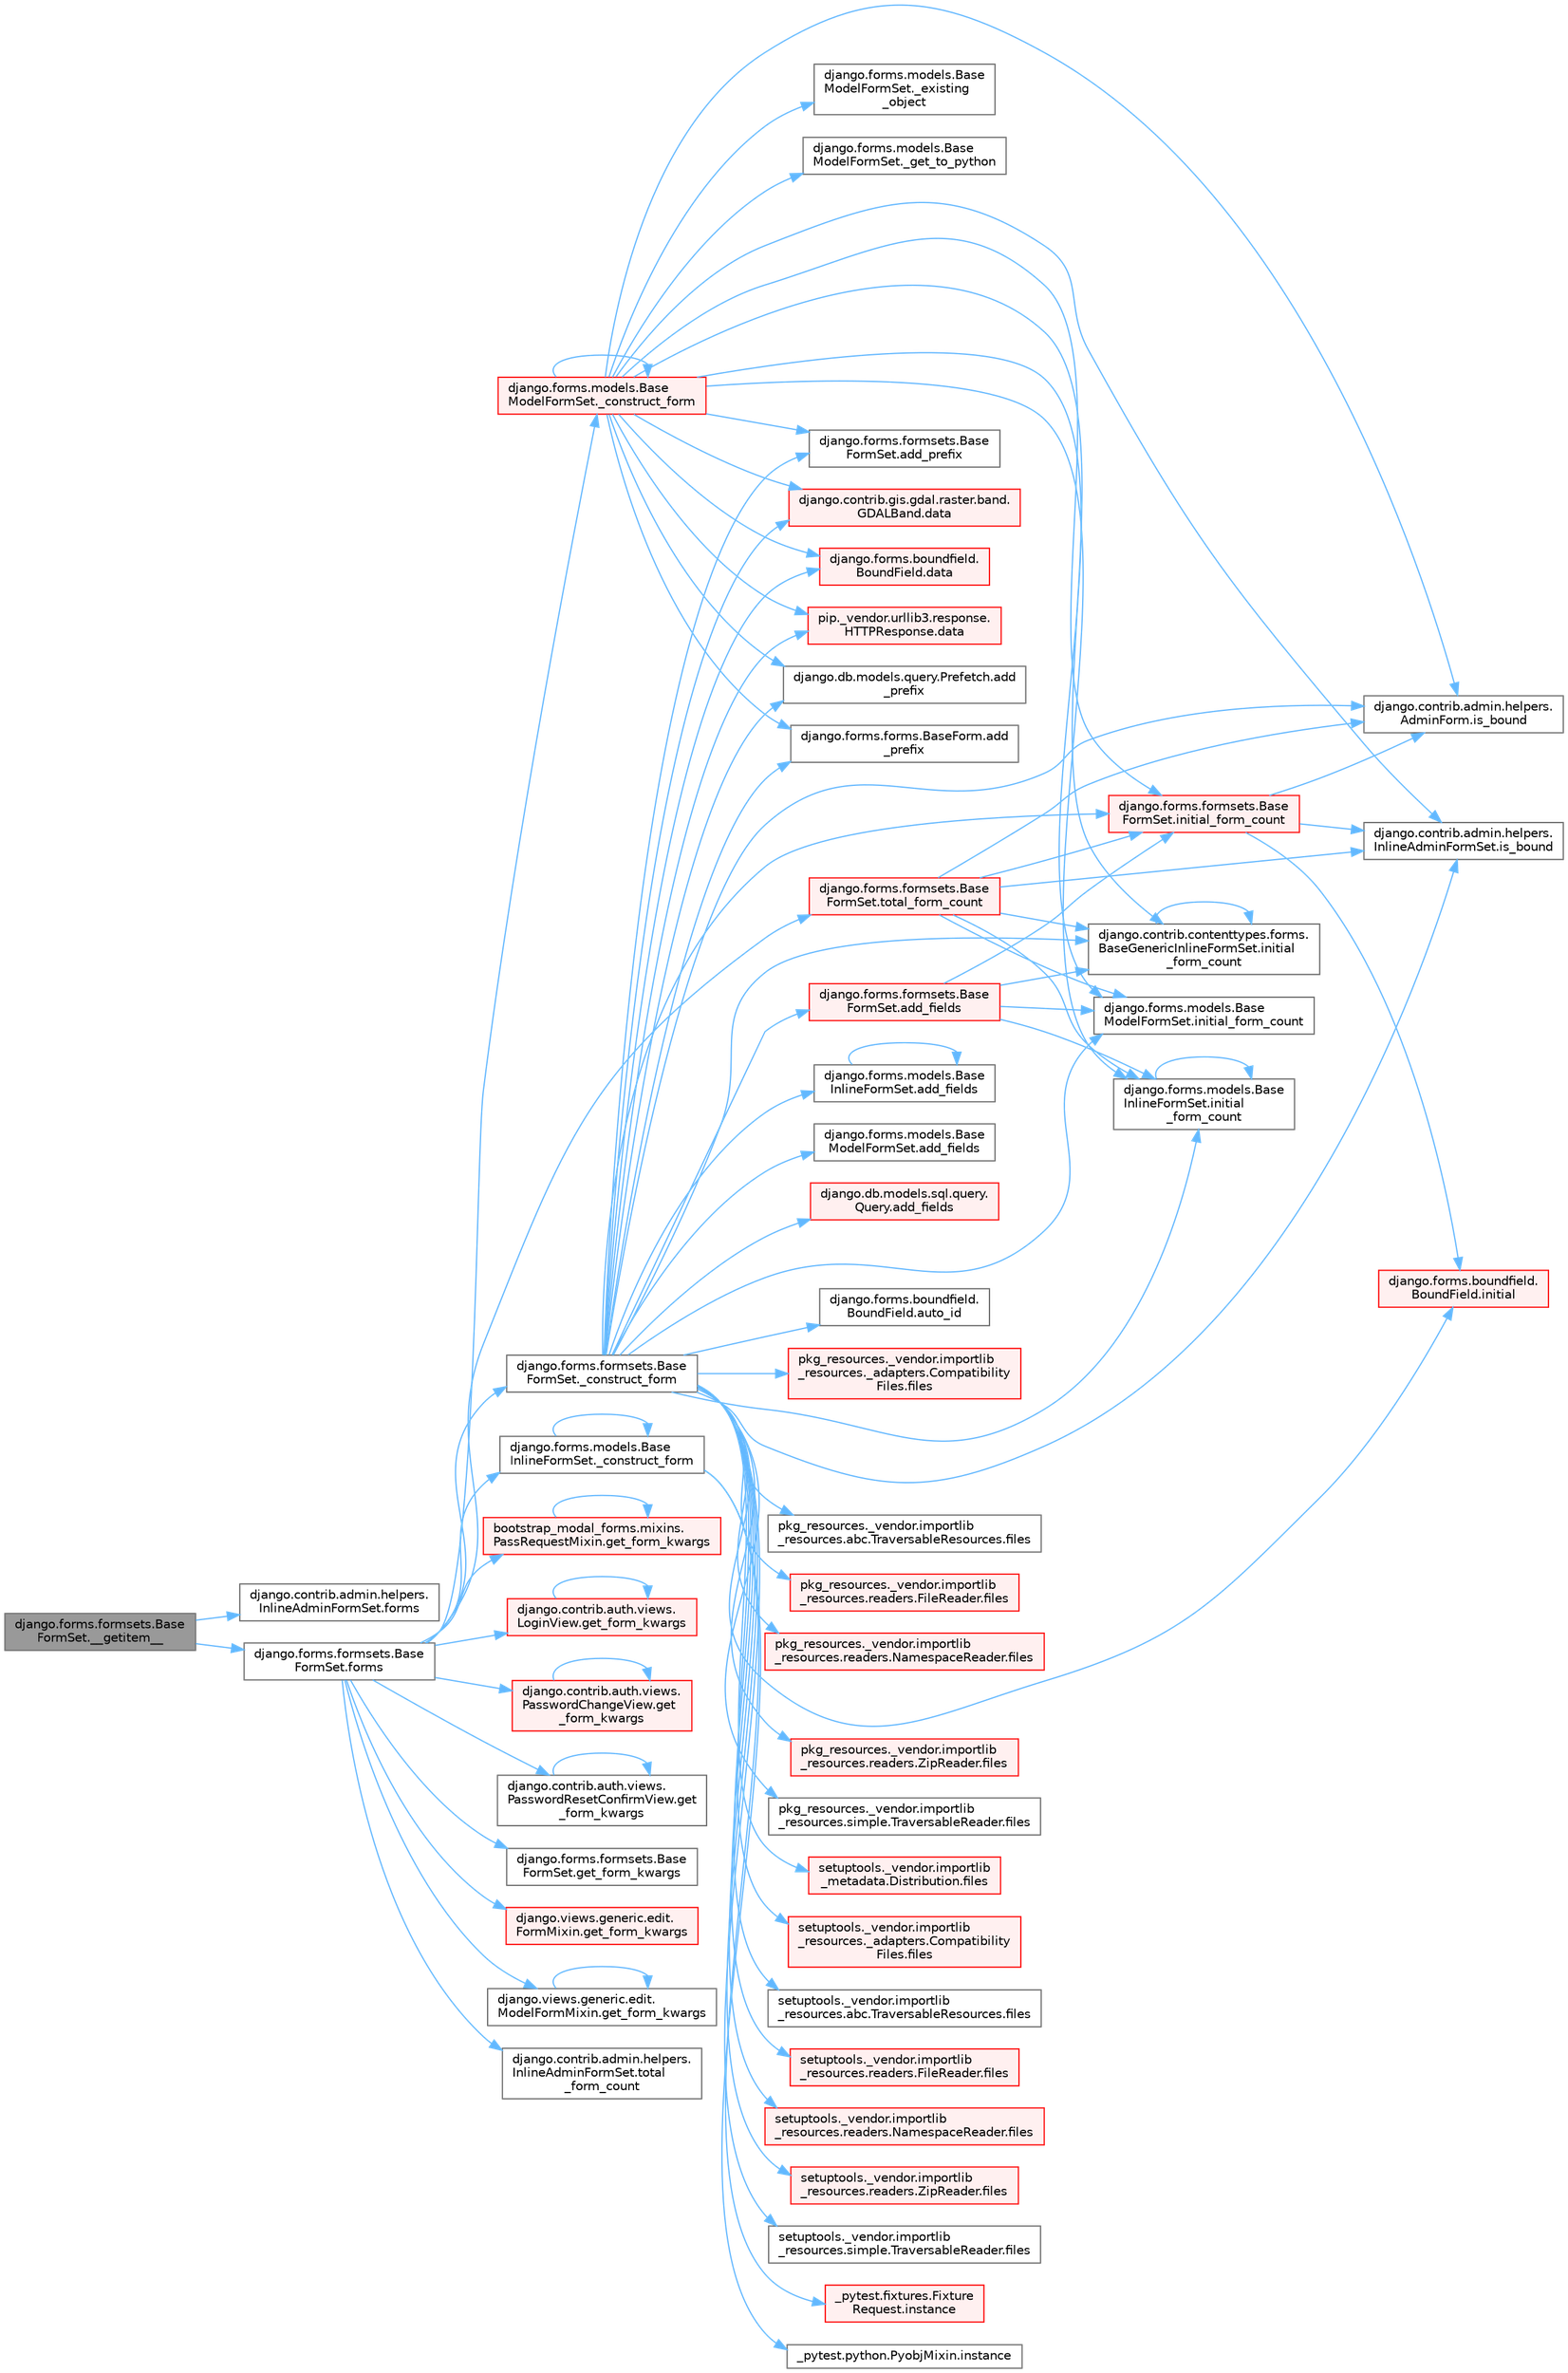 digraph "django.forms.formsets.BaseFormSet.__getitem__"
{
 // LATEX_PDF_SIZE
  bgcolor="transparent";
  edge [fontname=Helvetica,fontsize=10,labelfontname=Helvetica,labelfontsize=10];
  node [fontname=Helvetica,fontsize=10,shape=box,height=0.2,width=0.4];
  rankdir="LR";
  Node1 [id="Node000001",label="django.forms.formsets.Base\lFormSet.__getitem__",height=0.2,width=0.4,color="gray40", fillcolor="grey60", style="filled", fontcolor="black",tooltip=" "];
  Node1 -> Node2 [id="edge1_Node000001_Node000002",color="steelblue1",style="solid",tooltip=" "];
  Node2 [id="Node000002",label="django.contrib.admin.helpers.\lInlineAdminFormSet.forms",height=0.2,width=0.4,color="grey40", fillcolor="white", style="filled",URL="$classdjango_1_1contrib_1_1admin_1_1helpers_1_1_inline_admin_form_set.html#aab73a19b39b7eac47d39c4fe6b21ca51",tooltip=" "];
  Node1 -> Node3 [id="edge2_Node000001_Node000003",color="steelblue1",style="solid",tooltip=" "];
  Node3 [id="Node000003",label="django.forms.formsets.Base\lFormSet.forms",height=0.2,width=0.4,color="grey40", fillcolor="white", style="filled",URL="$classdjango_1_1forms_1_1formsets_1_1_base_form_set.html#a398234150267aa3c6dceaa20a7a507f1",tooltip=" "];
  Node3 -> Node4 [id="edge3_Node000003_Node000004",color="steelblue1",style="solid",tooltip=" "];
  Node4 [id="Node000004",label="django.forms.formsets.Base\lFormSet._construct_form",height=0.2,width=0.4,color="grey40", fillcolor="white", style="filled",URL="$classdjango_1_1forms_1_1formsets_1_1_base_form_set.html#a4a92b0779a5f5964325e73f9c8521fe8",tooltip=" "];
  Node4 -> Node5 [id="edge4_Node000004_Node000005",color="steelblue1",style="solid",tooltip=" "];
  Node5 [id="Node000005",label="django.db.models.sql.query.\lQuery.add_fields",height=0.2,width=0.4,color="red", fillcolor="#FFF0F0", style="filled",URL="$classdjango_1_1db_1_1models_1_1sql_1_1query_1_1_query.html#a86b6a93688b1029c5cc8095a6bc8b683",tooltip=" "];
  Node4 -> Node4486 [id="edge5_Node000004_Node004486",color="steelblue1",style="solid",tooltip=" "];
  Node4486 [id="Node004486",label="django.forms.formsets.Base\lFormSet.add_fields",height=0.2,width=0.4,color="red", fillcolor="#FFF0F0", style="filled",URL="$classdjango_1_1forms_1_1formsets_1_1_base_form_set.html#a9db7c4b565cef620c0195e8f424c3861",tooltip=" "];
  Node4486 -> Node2233 [id="edge6_Node004486_Node002233",color="steelblue1",style="solid",tooltip=" "];
  Node2233 [id="Node002233",label="django.contrib.contenttypes.forms.\lBaseGenericInlineFormSet.initial\l_form_count",height=0.2,width=0.4,color="grey40", fillcolor="white", style="filled",URL="$classdjango_1_1contrib_1_1contenttypes_1_1forms_1_1_base_generic_inline_form_set.html#a3022118f13a1deac787ae2b1e56a4351",tooltip=" "];
  Node2233 -> Node2233 [id="edge7_Node002233_Node002233",color="steelblue1",style="solid",tooltip=" "];
  Node4486 -> Node2234 [id="edge8_Node004486_Node002234",color="steelblue1",style="solid",tooltip=" "];
  Node2234 [id="Node002234",label="django.forms.formsets.Base\lFormSet.initial_form_count",height=0.2,width=0.4,color="red", fillcolor="#FFF0F0", style="filled",URL="$classdjango_1_1forms_1_1formsets_1_1_base_form_set.html#ac69af218aef466f57271c03f8406077e",tooltip=" "];
  Node2234 -> Node577 [id="edge9_Node002234_Node000577",color="steelblue1",style="solid",tooltip=" "];
  Node577 [id="Node000577",label="django.forms.boundfield.\lBoundField.initial",height=0.2,width=0.4,color="red", fillcolor="#FFF0F0", style="filled",URL="$classdjango_1_1forms_1_1boundfield_1_1_bound_field.html#a81706c00426d51f42167d00c2018cb92",tooltip=" "];
  Node2234 -> Node2227 [id="edge10_Node002234_Node002227",color="steelblue1",style="solid",tooltip=" "];
  Node2227 [id="Node002227",label="django.contrib.admin.helpers.\lAdminForm.is_bound",height=0.2,width=0.4,color="grey40", fillcolor="white", style="filled",URL="$classdjango_1_1contrib_1_1admin_1_1helpers_1_1_admin_form.html#a3db6718d4233338252982b87421a1ae9",tooltip=" "];
  Node2234 -> Node2228 [id="edge11_Node002234_Node002228",color="steelblue1",style="solid",tooltip=" "];
  Node2228 [id="Node002228",label="django.contrib.admin.helpers.\lInlineAdminFormSet.is_bound",height=0.2,width=0.4,color="grey40", fillcolor="white", style="filled",URL="$classdjango_1_1contrib_1_1admin_1_1helpers_1_1_inline_admin_form_set.html#a54ae697ea028b7ed3e193f059bc54a71",tooltip=" "];
  Node4486 -> Node2236 [id="edge12_Node004486_Node002236",color="steelblue1",style="solid",tooltip=" "];
  Node2236 [id="Node002236",label="django.forms.models.Base\lInlineFormSet.initial\l_form_count",height=0.2,width=0.4,color="grey40", fillcolor="white", style="filled",URL="$classdjango_1_1forms_1_1models_1_1_base_inline_form_set.html#ab1bf4b2e98a48b37719c19eba66c05f4",tooltip=" "];
  Node2236 -> Node2236 [id="edge13_Node002236_Node002236",color="steelblue1",style="solid",tooltip=" "];
  Node4486 -> Node2237 [id="edge14_Node004486_Node002237",color="steelblue1",style="solid",tooltip=" "];
  Node2237 [id="Node002237",label="django.forms.models.Base\lModelFormSet.initial_form_count",height=0.2,width=0.4,color="grey40", fillcolor="white", style="filled",URL="$classdjango_1_1forms_1_1models_1_1_base_model_form_set.html#a52c99928025ea0082ad8ea8c7b7ccdf3",tooltip=" "];
  Node4 -> Node4489 [id="edge15_Node000004_Node004489",color="steelblue1",style="solid",tooltip=" "];
  Node4489 [id="Node004489",label="django.forms.models.Base\lInlineFormSet.add_fields",height=0.2,width=0.4,color="grey40", fillcolor="white", style="filled",URL="$classdjango_1_1forms_1_1models_1_1_base_inline_form_set.html#a8e14729fad18b2b23207dfeaffc15cb1",tooltip=" "];
  Node4489 -> Node4489 [id="edge16_Node004489_Node004489",color="steelblue1",style="solid",tooltip=" "];
  Node4 -> Node4490 [id="edge17_Node000004_Node004490",color="steelblue1",style="solid",tooltip=" "];
  Node4490 [id="Node004490",label="django.forms.models.Base\lModelFormSet.add_fields",height=0.2,width=0.4,color="grey40", fillcolor="white", style="filled",URL="$classdjango_1_1forms_1_1models_1_1_base_model_form_set.html#a7cbfcd0996447218ac3164fd6a1305bc",tooltip=" "];
  Node4 -> Node4491 [id="edge18_Node000004_Node004491",color="steelblue1",style="solid",tooltip=" "];
  Node4491 [id="Node004491",label="django.db.models.query.Prefetch.add\l_prefix",height=0.2,width=0.4,color="grey40", fillcolor="white", style="filled",URL="$classdjango_1_1db_1_1models_1_1query_1_1_prefetch.html#afb4d279a423967d5f32da91385163ef5",tooltip=" "];
  Node4 -> Node4492 [id="edge19_Node000004_Node004492",color="steelblue1",style="solid",tooltip=" "];
  Node4492 [id="Node004492",label="django.forms.forms.BaseForm.add\l_prefix",height=0.2,width=0.4,color="grey40", fillcolor="white", style="filled",URL="$classdjango_1_1forms_1_1forms_1_1_base_form.html#ae40cfd5224bffe1e658208d9733eb1cf",tooltip=" "];
  Node4 -> Node2232 [id="edge20_Node000004_Node002232",color="steelblue1",style="solid",tooltip=" "];
  Node2232 [id="Node002232",label="django.forms.formsets.Base\lFormSet.add_prefix",height=0.2,width=0.4,color="grey40", fillcolor="white", style="filled",URL="$classdjango_1_1forms_1_1formsets_1_1_base_form_set.html#a0498beaa50e1791022fde719a1e28ab8",tooltip=" "];
  Node4 -> Node1655 [id="edge21_Node000004_Node001655",color="steelblue1",style="solid",tooltip=" "];
  Node1655 [id="Node001655",label="django.forms.boundfield.\lBoundField.auto_id",height=0.2,width=0.4,color="grey40", fillcolor="white", style="filled",URL="$classdjango_1_1forms_1_1boundfield_1_1_bound_field.html#ae7b115e17041dcc8625b27f5e055a47c",tooltip=" "];
  Node4 -> Node273 [id="edge22_Node000004_Node000273",color="steelblue1",style="solid",tooltip=" "];
  Node273 [id="Node000273",label="django.contrib.gis.gdal.raster.band.\lGDALBand.data",height=0.2,width=0.4,color="red", fillcolor="#FFF0F0", style="filled",URL="$classdjango_1_1contrib_1_1gis_1_1gdal_1_1raster_1_1band_1_1_g_d_a_l_band.html#a5d37dc4c4d5a50a21b75460e75f9ee4d",tooltip=" "];
  Node4 -> Node351 [id="edge23_Node000004_Node000351",color="steelblue1",style="solid",tooltip=" "];
  Node351 [id="Node000351",label="django.forms.boundfield.\lBoundField.data",height=0.2,width=0.4,color="red", fillcolor="#FFF0F0", style="filled",URL="$classdjango_1_1forms_1_1boundfield_1_1_bound_field.html#ad38e19a5099c352218e82322f47b020c",tooltip=" "];
  Node4 -> Node352 [id="edge24_Node000004_Node000352",color="steelblue1",style="solid",tooltip=" "];
  Node352 [id="Node000352",label="pip._vendor.urllib3.response.\lHTTPResponse.data",height=0.2,width=0.4,color="red", fillcolor="#FFF0F0", style="filled",URL="$classpip_1_1__vendor_1_1urllib3_1_1response_1_1_h_t_t_p_response.html#abf3c538704803faf453331b0031f3bdd",tooltip=" "];
  Node4 -> Node2451 [id="edge25_Node000004_Node002451",color="steelblue1",style="solid",tooltip=" "];
  Node2451 [id="Node002451",label="pkg_resources._vendor.importlib\l_resources._adapters.Compatibility\lFiles.files",height=0.2,width=0.4,color="red", fillcolor="#FFF0F0", style="filled",URL="$classpkg__resources_1_1__vendor_1_1importlib__resources_1_1__adapters_1_1_compatibility_files.html#a8b9d338ee8b5f6f2b1b612d2835a5528",tooltip=" "];
  Node4 -> Node2452 [id="edge26_Node000004_Node002452",color="steelblue1",style="solid",tooltip=" "];
  Node2452 [id="Node002452",label="pkg_resources._vendor.importlib\l_resources.abc.TraversableResources.files",height=0.2,width=0.4,color="grey40", fillcolor="white", style="filled",URL="$classpkg__resources_1_1__vendor_1_1importlib__resources_1_1abc_1_1_traversable_resources.html#a355a5579db7885b20dd95b6175965f5b",tooltip=" "];
  Node4 -> Node2453 [id="edge27_Node000004_Node002453",color="steelblue1",style="solid",tooltip=" "];
  Node2453 [id="Node002453",label="pkg_resources._vendor.importlib\l_resources.readers.FileReader.files",height=0.2,width=0.4,color="red", fillcolor="#FFF0F0", style="filled",URL="$classpkg__resources_1_1__vendor_1_1importlib__resources_1_1readers_1_1_file_reader.html#ac80e1e3a22d012bbfb5f1b7a753bab21",tooltip=" "];
  Node4 -> Node2454 [id="edge28_Node000004_Node002454",color="steelblue1",style="solid",tooltip=" "];
  Node2454 [id="Node002454",label="pkg_resources._vendor.importlib\l_resources.readers.NamespaceReader.files",height=0.2,width=0.4,color="red", fillcolor="#FFF0F0", style="filled",URL="$classpkg__resources_1_1__vendor_1_1importlib__resources_1_1readers_1_1_namespace_reader.html#ae68f8b2f076387226b18c4889de277cf",tooltip=" "];
  Node4 -> Node2455 [id="edge29_Node000004_Node002455",color="steelblue1",style="solid",tooltip=" "];
  Node2455 [id="Node002455",label="pkg_resources._vendor.importlib\l_resources.readers.ZipReader.files",height=0.2,width=0.4,color="red", fillcolor="#FFF0F0", style="filled",URL="$classpkg__resources_1_1__vendor_1_1importlib__resources_1_1readers_1_1_zip_reader.html#a7d9335bea71d3023a14cdc45ca26157d",tooltip=" "];
  Node4 -> Node2459 [id="edge30_Node000004_Node002459",color="steelblue1",style="solid",tooltip=" "];
  Node2459 [id="Node002459",label="pkg_resources._vendor.importlib\l_resources.simple.TraversableReader.files",height=0.2,width=0.4,color="grey40", fillcolor="white", style="filled",URL="$classpkg__resources_1_1__vendor_1_1importlib__resources_1_1simple_1_1_traversable_reader.html#a17bf2eaa1cbb0affa5ec29f6fefacac8",tooltip=" "];
  Node4 -> Node2460 [id="edge31_Node000004_Node002460",color="steelblue1",style="solid",tooltip=" "];
  Node2460 [id="Node002460",label="setuptools._vendor.importlib\l_metadata.Distribution.files",height=0.2,width=0.4,color="red", fillcolor="#FFF0F0", style="filled",URL="$classsetuptools_1_1__vendor_1_1importlib__metadata_1_1_distribution.html#a4600c19bb68ff3c899dbcf38a2eaf98c",tooltip=" "];
  Node4 -> Node2494 [id="edge32_Node000004_Node002494",color="steelblue1",style="solid",tooltip=" "];
  Node2494 [id="Node002494",label="setuptools._vendor.importlib\l_resources._adapters.Compatibility\lFiles.files",height=0.2,width=0.4,color="red", fillcolor="#FFF0F0", style="filled",URL="$classsetuptools_1_1__vendor_1_1importlib__resources_1_1__adapters_1_1_compatibility_files.html#afe4ab3d957d5886ae615b184d7ac2835",tooltip=" "];
  Node4 -> Node2495 [id="edge33_Node000004_Node002495",color="steelblue1",style="solid",tooltip=" "];
  Node2495 [id="Node002495",label="setuptools._vendor.importlib\l_resources.abc.TraversableResources.files",height=0.2,width=0.4,color="grey40", fillcolor="white", style="filled",URL="$classsetuptools_1_1__vendor_1_1importlib__resources_1_1abc_1_1_traversable_resources.html#a573f46222fbe518cca97e89446113d04",tooltip=" "];
  Node4 -> Node2496 [id="edge34_Node000004_Node002496",color="steelblue1",style="solid",tooltip=" "];
  Node2496 [id="Node002496",label="setuptools._vendor.importlib\l_resources.readers.FileReader.files",height=0.2,width=0.4,color="red", fillcolor="#FFF0F0", style="filled",URL="$classsetuptools_1_1__vendor_1_1importlib__resources_1_1readers_1_1_file_reader.html#a8536b477e2f4ed83ac20b58baace6b4c",tooltip=" "];
  Node4 -> Node2497 [id="edge35_Node000004_Node002497",color="steelblue1",style="solid",tooltip=" "];
  Node2497 [id="Node002497",label="setuptools._vendor.importlib\l_resources.readers.NamespaceReader.files",height=0.2,width=0.4,color="red", fillcolor="#FFF0F0", style="filled",URL="$classsetuptools_1_1__vendor_1_1importlib__resources_1_1readers_1_1_namespace_reader.html#a80c5b3a6ae3f4903c4db5bb312f2ae49",tooltip=" "];
  Node4 -> Node2498 [id="edge36_Node000004_Node002498",color="steelblue1",style="solid",tooltip=" "];
  Node2498 [id="Node002498",label="setuptools._vendor.importlib\l_resources.readers.ZipReader.files",height=0.2,width=0.4,color="red", fillcolor="#FFF0F0", style="filled",URL="$classsetuptools_1_1__vendor_1_1importlib__resources_1_1readers_1_1_zip_reader.html#ac310114936b6978f32944f3845ee32ed",tooltip=" "];
  Node4 -> Node2499 [id="edge37_Node000004_Node002499",color="steelblue1",style="solid",tooltip=" "];
  Node2499 [id="Node002499",label="setuptools._vendor.importlib\l_resources.simple.TraversableReader.files",height=0.2,width=0.4,color="grey40", fillcolor="white", style="filled",URL="$classsetuptools_1_1__vendor_1_1importlib__resources_1_1simple_1_1_traversable_reader.html#a15b7bef75b9485b98deb4edccf1a5f53",tooltip=" "];
  Node4 -> Node577 [id="edge38_Node000004_Node000577",color="steelblue1",style="solid",tooltip=" "];
  Node4 -> Node2233 [id="edge39_Node000004_Node002233",color="steelblue1",style="solid",tooltip=" "];
  Node4 -> Node2234 [id="edge40_Node000004_Node002234",color="steelblue1",style="solid",tooltip=" "];
  Node4 -> Node2236 [id="edge41_Node000004_Node002236",color="steelblue1",style="solid",tooltip=" "];
  Node4 -> Node2237 [id="edge42_Node000004_Node002237",color="steelblue1",style="solid",tooltip=" "];
  Node4 -> Node2227 [id="edge43_Node000004_Node002227",color="steelblue1",style="solid",tooltip=" "];
  Node4 -> Node2228 [id="edge44_Node000004_Node002228",color="steelblue1",style="solid",tooltip=" "];
  Node3 -> Node4493 [id="edge45_Node000003_Node004493",color="steelblue1",style="solid",tooltip=" "];
  Node4493 [id="Node004493",label="django.forms.models.Base\lInlineFormSet._construct_form",height=0.2,width=0.4,color="grey40", fillcolor="white", style="filled",URL="$classdjango_1_1forms_1_1models_1_1_base_inline_form_set.html#aed181a723beea830c7e6334b2aa775c3",tooltip=" "];
  Node4493 -> Node4493 [id="edge46_Node004493_Node004493",color="steelblue1",style="solid",tooltip=" "];
  Node4493 -> Node1729 [id="edge47_Node004493_Node001729",color="steelblue1",style="solid",tooltip=" "];
  Node1729 [id="Node001729",label="_pytest.fixtures.Fixture\lRequest.instance",height=0.2,width=0.4,color="red", fillcolor="#FFF0F0", style="filled",URL="$class__pytest_1_1fixtures_1_1_fixture_request.html#a99767730e6a0b8628f5a952a5c78cac7",tooltip=" "];
  Node4493 -> Node1730 [id="edge48_Node004493_Node001730",color="steelblue1",style="solid",tooltip=" "];
  Node1730 [id="Node001730",label="_pytest.python.PyobjMixin.instance",height=0.2,width=0.4,color="grey40", fillcolor="white", style="filled",URL="$class__pytest_1_1python_1_1_pyobj_mixin.html#a750e162576452afdd415a6973668b89b",tooltip=" "];
  Node3 -> Node4494 [id="edge49_Node000003_Node004494",color="steelblue1",style="solid",tooltip=" "];
  Node4494 [id="Node004494",label="django.forms.models.Base\lModelFormSet._construct_form",height=0.2,width=0.4,color="red", fillcolor="#FFF0F0", style="filled",URL="$classdjango_1_1forms_1_1models_1_1_base_model_form_set.html#a2318f52c4f2963f7674c8e15e2f3c324",tooltip=" "];
  Node4494 -> Node4494 [id="edge50_Node004494_Node004494",color="steelblue1",style="solid",tooltip=" "];
  Node4494 -> Node4495 [id="edge51_Node004494_Node004495",color="steelblue1",style="solid",tooltip=" "];
  Node4495 [id="Node004495",label="django.forms.models.Base\lModelFormSet._existing\l_object",height=0.2,width=0.4,color="grey40", fillcolor="white", style="filled",URL="$classdjango_1_1forms_1_1models_1_1_base_model_form_set.html#a76d050aa39190116ddfd632ecd6ef3b7",tooltip=" "];
  Node4494 -> Node4496 [id="edge52_Node004494_Node004496",color="steelblue1",style="solid",tooltip=" "];
  Node4496 [id="Node004496",label="django.forms.models.Base\lModelFormSet._get_to_python",height=0.2,width=0.4,color="grey40", fillcolor="white", style="filled",URL="$classdjango_1_1forms_1_1models_1_1_base_model_form_set.html#a019e6295cf351709e4023ae26be37e7d",tooltip=" "];
  Node4494 -> Node4491 [id="edge53_Node004494_Node004491",color="steelblue1",style="solid",tooltip=" "];
  Node4494 -> Node4492 [id="edge54_Node004494_Node004492",color="steelblue1",style="solid",tooltip=" "];
  Node4494 -> Node2232 [id="edge55_Node004494_Node002232",color="steelblue1",style="solid",tooltip=" "];
  Node4494 -> Node273 [id="edge56_Node004494_Node000273",color="steelblue1",style="solid",tooltip=" "];
  Node4494 -> Node351 [id="edge57_Node004494_Node000351",color="steelblue1",style="solid",tooltip=" "];
  Node4494 -> Node352 [id="edge58_Node004494_Node000352",color="steelblue1",style="solid",tooltip=" "];
  Node4494 -> Node2233 [id="edge59_Node004494_Node002233",color="steelblue1",style="solid",tooltip=" "];
  Node4494 -> Node2234 [id="edge60_Node004494_Node002234",color="steelblue1",style="solid",tooltip=" "];
  Node4494 -> Node2236 [id="edge61_Node004494_Node002236",color="steelblue1",style="solid",tooltip=" "];
  Node4494 -> Node2237 [id="edge62_Node004494_Node002237",color="steelblue1",style="solid",tooltip=" "];
  Node4494 -> Node2227 [id="edge63_Node004494_Node002227",color="steelblue1",style="solid",tooltip=" "];
  Node4494 -> Node2228 [id="edge64_Node004494_Node002228",color="steelblue1",style="solid",tooltip=" "];
  Node3 -> Node1962 [id="edge65_Node000003_Node001962",color="steelblue1",style="solid",tooltip=" "];
  Node1962 [id="Node001962",label="bootstrap_modal_forms.mixins.\lPassRequestMixin.get_form_kwargs",height=0.2,width=0.4,color="red", fillcolor="#FFF0F0", style="filled",URL="$classbootstrap__modal__forms_1_1mixins_1_1_pass_request_mixin.html#ad4ae849823f332bb1016a8508cb34ee3",tooltip=" "];
  Node1962 -> Node1962 [id="edge66_Node001962_Node001962",color="steelblue1",style="solid",tooltip=" "];
  Node3 -> Node1963 [id="edge67_Node000003_Node001963",color="steelblue1",style="solid",tooltip=" "];
  Node1963 [id="Node001963",label="django.contrib.auth.views.\lLoginView.get_form_kwargs",height=0.2,width=0.4,color="red", fillcolor="#FFF0F0", style="filled",URL="$classdjango_1_1contrib_1_1auth_1_1views_1_1_login_view.html#a2eba98b8c16c8a98348679ea2c921d25",tooltip=" "];
  Node1963 -> Node1963 [id="edge68_Node001963_Node001963",color="steelblue1",style="solid",tooltip=" "];
  Node3 -> Node1964 [id="edge69_Node000003_Node001964",color="steelblue1",style="solid",tooltip=" "];
  Node1964 [id="Node001964",label="django.contrib.auth.views.\lPasswordChangeView.get\l_form_kwargs",height=0.2,width=0.4,color="red", fillcolor="#FFF0F0", style="filled",URL="$classdjango_1_1contrib_1_1auth_1_1views_1_1_password_change_view.html#a553cf3e37e5a2c05db774e580cbcc038",tooltip=" "];
  Node1964 -> Node1964 [id="edge70_Node001964_Node001964",color="steelblue1",style="solid",tooltip=" "];
  Node3 -> Node1965 [id="edge71_Node000003_Node001965",color="steelblue1",style="solid",tooltip=" "];
  Node1965 [id="Node001965",label="django.contrib.auth.views.\lPasswordResetConfirmView.get\l_form_kwargs",height=0.2,width=0.4,color="grey40", fillcolor="white", style="filled",URL="$classdjango_1_1contrib_1_1auth_1_1views_1_1_password_reset_confirm_view.html#a370c4fdedb3f2a2550450e2dbdb1bb80",tooltip=" "];
  Node1965 -> Node1965 [id="edge72_Node001965_Node001965",color="steelblue1",style="solid",tooltip=" "];
  Node3 -> Node1966 [id="edge73_Node000003_Node001966",color="steelblue1",style="solid",tooltip=" "];
  Node1966 [id="Node001966",label="django.forms.formsets.Base\lFormSet.get_form_kwargs",height=0.2,width=0.4,color="grey40", fillcolor="white", style="filled",URL="$classdjango_1_1forms_1_1formsets_1_1_base_form_set.html#aaae42461c58f5266a1e98419c8f79902",tooltip=" "];
  Node3 -> Node1967 [id="edge74_Node000003_Node001967",color="steelblue1",style="solid",tooltip=" "];
  Node1967 [id="Node001967",label="django.views.generic.edit.\lFormMixin.get_form_kwargs",height=0.2,width=0.4,color="red", fillcolor="#FFF0F0", style="filled",URL="$classdjango_1_1views_1_1generic_1_1edit_1_1_form_mixin.html#a7e8c141b6c4efa8727e7f06322969249",tooltip=" "];
  Node3 -> Node1970 [id="edge75_Node000003_Node001970",color="steelblue1",style="solid",tooltip=" "];
  Node1970 [id="Node001970",label="django.views.generic.edit.\lModelFormMixin.get_form_kwargs",height=0.2,width=0.4,color="grey40", fillcolor="white", style="filled",URL="$classdjango_1_1views_1_1generic_1_1edit_1_1_model_form_mixin.html#acb08afab46e151c93364f9ceca55d786",tooltip=" "];
  Node1970 -> Node1970 [id="edge76_Node001970_Node001970",color="steelblue1",style="solid",tooltip=" "];
  Node3 -> Node2238 [id="edge77_Node000003_Node002238",color="steelblue1",style="solid",tooltip=" "];
  Node2238 [id="Node002238",label="django.contrib.admin.helpers.\lInlineAdminFormSet.total\l_form_count",height=0.2,width=0.4,color="grey40", fillcolor="white", style="filled",URL="$classdjango_1_1contrib_1_1admin_1_1helpers_1_1_inline_admin_form_set.html#a875279fc2106dd77d68f94726a4343b3",tooltip=" "];
  Node3 -> Node2239 [id="edge78_Node000003_Node002239",color="steelblue1",style="solid",tooltip=" "];
  Node2239 [id="Node002239",label="django.forms.formsets.Base\lFormSet.total_form_count",height=0.2,width=0.4,color="red", fillcolor="#FFF0F0", style="filled",URL="$classdjango_1_1forms_1_1formsets_1_1_base_form_set.html#a6f385fb1509469e7b3071b42ad2dc945",tooltip=" "];
  Node2239 -> Node2233 [id="edge79_Node002239_Node002233",color="steelblue1",style="solid",tooltip=" "];
  Node2239 -> Node2234 [id="edge80_Node002239_Node002234",color="steelblue1",style="solid",tooltip=" "];
  Node2239 -> Node2236 [id="edge81_Node002239_Node002236",color="steelblue1",style="solid",tooltip=" "];
  Node2239 -> Node2237 [id="edge82_Node002239_Node002237",color="steelblue1",style="solid",tooltip=" "];
  Node2239 -> Node2227 [id="edge83_Node002239_Node002227",color="steelblue1",style="solid",tooltip=" "];
  Node2239 -> Node2228 [id="edge84_Node002239_Node002228",color="steelblue1",style="solid",tooltip=" "];
}

